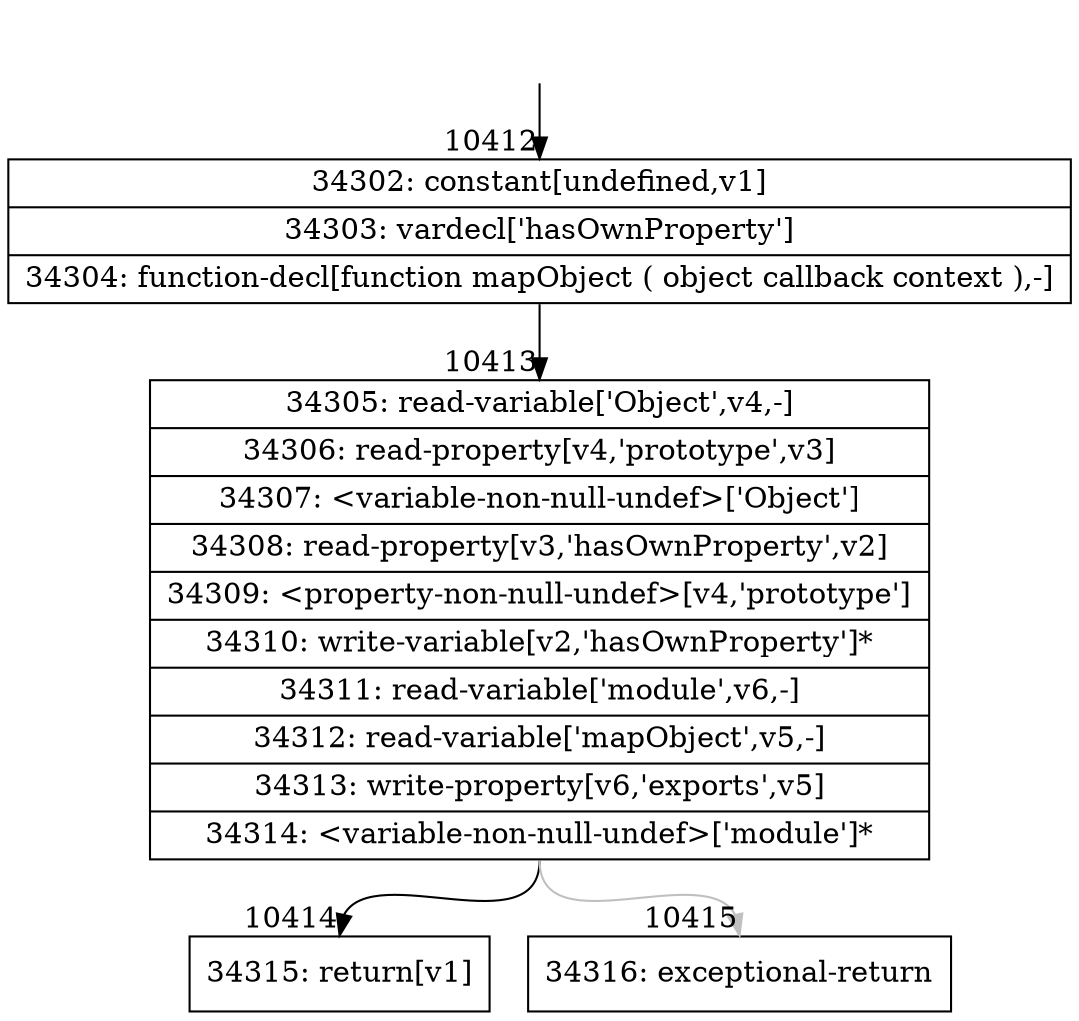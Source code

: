 digraph {
rankdir="TD"
BB_entry784[shape=none,label=""];
BB_entry784 -> BB10412 [tailport=s, headport=n, headlabel="    10412"]
BB10412 [shape=record label="{34302: constant[undefined,v1]|34303: vardecl['hasOwnProperty']|34304: function-decl[function mapObject ( object callback context ),-]}" ] 
BB10412 -> BB10413 [tailport=s, headport=n, headlabel="      10413"]
BB10413 [shape=record label="{34305: read-variable['Object',v4,-]|34306: read-property[v4,'prototype',v3]|34307: \<variable-non-null-undef\>['Object']|34308: read-property[v3,'hasOwnProperty',v2]|34309: \<property-non-null-undef\>[v4,'prototype']|34310: write-variable[v2,'hasOwnProperty']*|34311: read-variable['module',v6,-]|34312: read-variable['mapObject',v5,-]|34313: write-property[v6,'exports',v5]|34314: \<variable-non-null-undef\>['module']*}" ] 
BB10413 -> BB10414 [tailport=s, headport=n, headlabel="      10414"]
BB10413 -> BB10415 [tailport=s, headport=n, color=gray, headlabel="      10415"]
BB10414 [shape=record label="{34315: return[v1]}" ] 
BB10415 [shape=record label="{34316: exceptional-return}" ] 
//#$~ 18745
}
